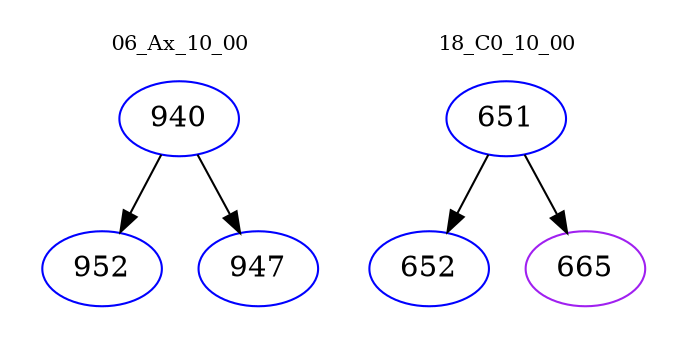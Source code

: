 digraph{
subgraph cluster_0 {
color = white
label = "06_Ax_10_00";
fontsize=10;
T0_940 [label="940", color="blue"]
T0_940 -> T0_952 [color="black"]
T0_952 [label="952", color="blue"]
T0_940 -> T0_947 [color="black"]
T0_947 [label="947", color="blue"]
}
subgraph cluster_1 {
color = white
label = "18_C0_10_00";
fontsize=10;
T1_651 [label="651", color="blue"]
T1_651 -> T1_652 [color="black"]
T1_652 [label="652", color="blue"]
T1_651 -> T1_665 [color="black"]
T1_665 [label="665", color="purple"]
}
}
